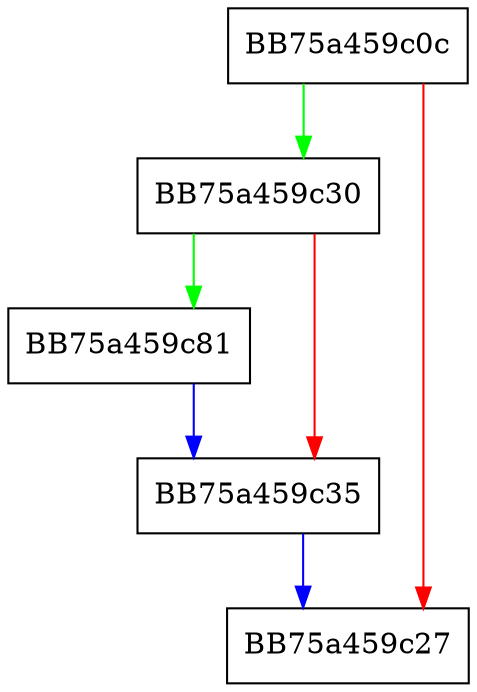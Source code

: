 digraph sqlite3PagerCheckpoint {
  node [shape="box"];
  graph [splines=ortho];
  BB75a459c0c -> BB75a459c30 [color="green"];
  BB75a459c0c -> BB75a459c27 [color="red"];
  BB75a459c30 -> BB75a459c81 [color="green"];
  BB75a459c30 -> BB75a459c35 [color="red"];
  BB75a459c35 -> BB75a459c27 [color="blue"];
  BB75a459c81 -> BB75a459c35 [color="blue"];
}